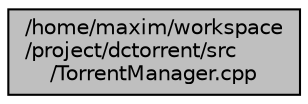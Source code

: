 digraph "/home/maxim/workspace/project/dctorrent/src/TorrentManager.cpp"
{
  edge [fontname="Helvetica",fontsize="10",labelfontname="Helvetica",labelfontsize="10"];
  node [fontname="Helvetica",fontsize="10",shape=record];
  Node474 [label="/home/maxim/workspace\l/project/dctorrent/src\l/TorrentManager.cpp",height=0.2,width=0.4,color="black", fillcolor="grey75", style="filled", fontcolor="black"];
}
